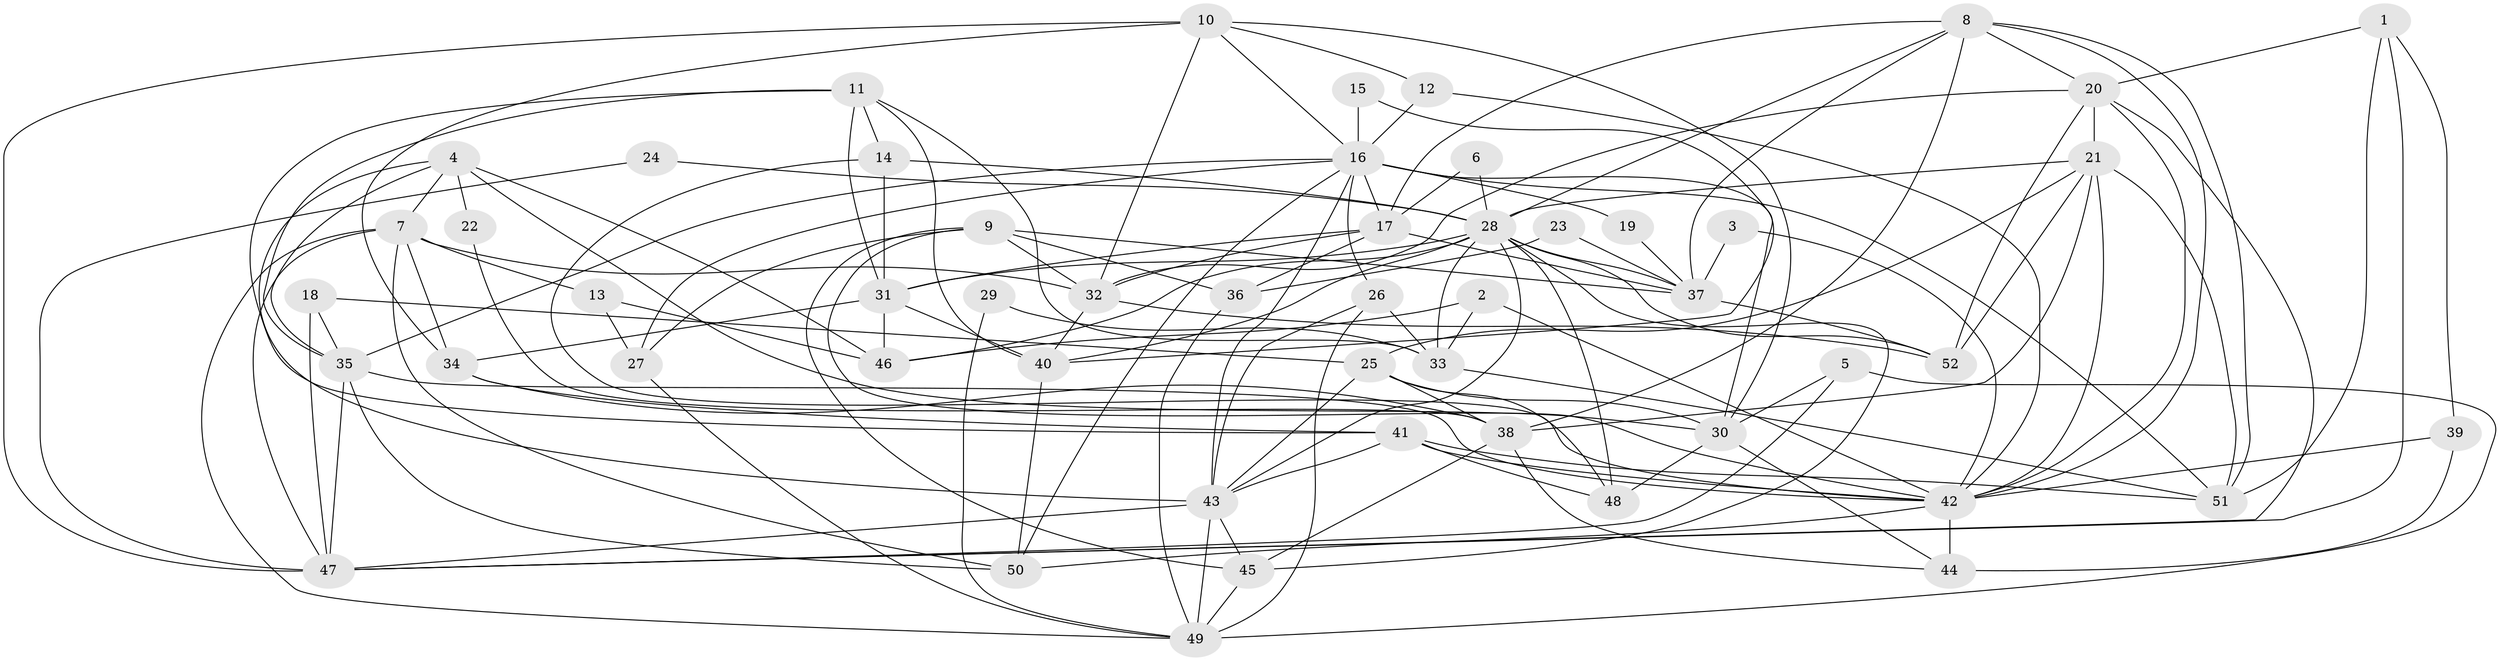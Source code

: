 // original degree distribution, {3: 0.30097087378640774, 4: 0.2621359223300971, 5: 0.1262135922330097, 6: 0.14563106796116504, 7: 0.019417475728155338, 2: 0.1262135922330097, 8: 0.019417475728155338}
// Generated by graph-tools (version 1.1) at 2025/50/03/09/25 03:50:11]
// undirected, 52 vertices, 142 edges
graph export_dot {
graph [start="1"]
  node [color=gray90,style=filled];
  1;
  2;
  3;
  4;
  5;
  6;
  7;
  8;
  9;
  10;
  11;
  12;
  13;
  14;
  15;
  16;
  17;
  18;
  19;
  20;
  21;
  22;
  23;
  24;
  25;
  26;
  27;
  28;
  29;
  30;
  31;
  32;
  33;
  34;
  35;
  36;
  37;
  38;
  39;
  40;
  41;
  42;
  43;
  44;
  45;
  46;
  47;
  48;
  49;
  50;
  51;
  52;
  1 -- 20 [weight=1.0];
  1 -- 39 [weight=1.0];
  1 -- 47 [weight=1.0];
  1 -- 51 [weight=1.0];
  2 -- 33 [weight=1.0];
  2 -- 42 [weight=1.0];
  2 -- 46 [weight=1.0];
  3 -- 37 [weight=1.0];
  3 -- 42 [weight=1.0];
  4 -- 7 [weight=1.0];
  4 -- 22 [weight=1.0];
  4 -- 30 [weight=1.0];
  4 -- 35 [weight=1.0];
  4 -- 43 [weight=1.0];
  4 -- 46 [weight=1.0];
  5 -- 30 [weight=1.0];
  5 -- 47 [weight=1.0];
  5 -- 49 [weight=1.0];
  6 -- 17 [weight=1.0];
  6 -- 28 [weight=1.0];
  7 -- 13 [weight=1.0];
  7 -- 32 [weight=1.0];
  7 -- 34 [weight=1.0];
  7 -- 47 [weight=1.0];
  7 -- 49 [weight=1.0];
  7 -- 50 [weight=1.0];
  8 -- 17 [weight=1.0];
  8 -- 20 [weight=1.0];
  8 -- 28 [weight=1.0];
  8 -- 37 [weight=1.0];
  8 -- 38 [weight=1.0];
  8 -- 42 [weight=1.0];
  8 -- 51 [weight=1.0];
  9 -- 27 [weight=1.0];
  9 -- 32 [weight=1.0];
  9 -- 36 [weight=1.0];
  9 -- 37 [weight=1.0];
  9 -- 42 [weight=1.0];
  9 -- 45 [weight=1.0];
  10 -- 12 [weight=1.0];
  10 -- 16 [weight=1.0];
  10 -- 30 [weight=1.0];
  10 -- 32 [weight=1.0];
  10 -- 34 [weight=1.0];
  10 -- 47 [weight=1.0];
  11 -- 14 [weight=1.0];
  11 -- 31 [weight=1.0];
  11 -- 33 [weight=1.0];
  11 -- 35 [weight=1.0];
  11 -- 40 [weight=1.0];
  11 -- 41 [weight=1.0];
  12 -- 16 [weight=1.0];
  12 -- 42 [weight=1.0];
  13 -- 27 [weight=1.0];
  13 -- 46 [weight=1.0];
  14 -- 28 [weight=1.0];
  14 -- 31 [weight=1.0];
  14 -- 42 [weight=1.0];
  15 -- 16 [weight=1.0];
  15 -- 40 [weight=1.0];
  16 -- 17 [weight=1.0];
  16 -- 19 [weight=1.0];
  16 -- 26 [weight=1.0];
  16 -- 27 [weight=1.0];
  16 -- 30 [weight=2.0];
  16 -- 35 [weight=1.0];
  16 -- 43 [weight=1.0];
  16 -- 50 [weight=1.0];
  16 -- 51 [weight=1.0];
  17 -- 31 [weight=1.0];
  17 -- 32 [weight=1.0];
  17 -- 36 [weight=1.0];
  17 -- 37 [weight=1.0];
  18 -- 25 [weight=1.0];
  18 -- 35 [weight=1.0];
  18 -- 47 [weight=1.0];
  19 -- 37 [weight=1.0];
  20 -- 21 [weight=1.0];
  20 -- 32 [weight=1.0];
  20 -- 42 [weight=1.0];
  20 -- 47 [weight=1.0];
  20 -- 52 [weight=1.0];
  21 -- 25 [weight=1.0];
  21 -- 28 [weight=1.0];
  21 -- 38 [weight=1.0];
  21 -- 42 [weight=1.0];
  21 -- 51 [weight=1.0];
  21 -- 52 [weight=1.0];
  22 -- 38 [weight=1.0];
  23 -- 36 [weight=1.0];
  23 -- 37 [weight=1.0];
  24 -- 28 [weight=1.0];
  24 -- 47 [weight=1.0];
  25 -- 30 [weight=1.0];
  25 -- 38 [weight=1.0];
  25 -- 43 [weight=1.0];
  25 -- 48 [weight=1.0];
  26 -- 33 [weight=1.0];
  26 -- 43 [weight=1.0];
  26 -- 49 [weight=1.0];
  27 -- 49 [weight=1.0];
  28 -- 31 [weight=2.0];
  28 -- 33 [weight=1.0];
  28 -- 37 [weight=1.0];
  28 -- 40 [weight=1.0];
  28 -- 43 [weight=1.0];
  28 -- 45 [weight=1.0];
  28 -- 46 [weight=1.0];
  28 -- 48 [weight=1.0];
  28 -- 52 [weight=1.0];
  29 -- 33 [weight=1.0];
  29 -- 49 [weight=1.0];
  30 -- 44 [weight=1.0];
  30 -- 48 [weight=1.0];
  31 -- 34 [weight=1.0];
  31 -- 40 [weight=1.0];
  31 -- 46 [weight=1.0];
  32 -- 40 [weight=1.0];
  32 -- 52 [weight=1.0];
  33 -- 51 [weight=1.0];
  34 -- 38 [weight=1.0];
  34 -- 41 [weight=1.0];
  35 -- 42 [weight=1.0];
  35 -- 47 [weight=1.0];
  35 -- 50 [weight=1.0];
  36 -- 49 [weight=1.0];
  37 -- 52 [weight=1.0];
  38 -- 44 [weight=1.0];
  38 -- 45 [weight=1.0];
  39 -- 42 [weight=2.0];
  39 -- 44 [weight=1.0];
  40 -- 50 [weight=1.0];
  41 -- 42 [weight=1.0];
  41 -- 43 [weight=1.0];
  41 -- 48 [weight=1.0];
  41 -- 51 [weight=1.0];
  42 -- 44 [weight=2.0];
  42 -- 50 [weight=1.0];
  43 -- 45 [weight=1.0];
  43 -- 47 [weight=1.0];
  43 -- 49 [weight=2.0];
  45 -- 49 [weight=1.0];
}

